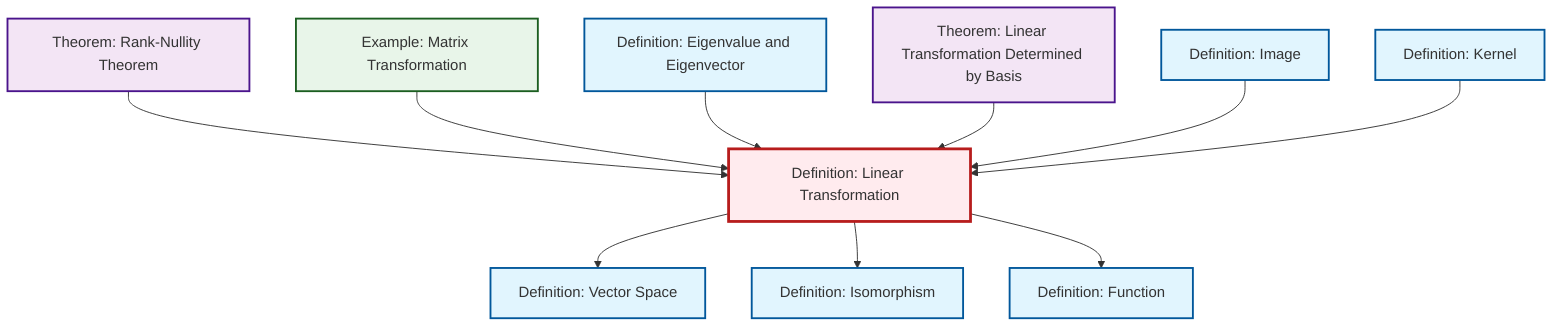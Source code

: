 graph TD
    classDef definition fill:#e1f5fe,stroke:#01579b,stroke-width:2px
    classDef theorem fill:#f3e5f5,stroke:#4a148c,stroke-width:2px
    classDef axiom fill:#fff3e0,stroke:#e65100,stroke-width:2px
    classDef example fill:#e8f5e9,stroke:#1b5e20,stroke-width:2px
    classDef current fill:#ffebee,stroke:#b71c1c,stroke-width:3px
    def-image["Definition: Image"]:::definition
    def-eigenvalue-eigenvector["Definition: Eigenvalue and Eigenvector"]:::definition
    thm-rank-nullity["Theorem: Rank-Nullity Theorem"]:::theorem
    def-kernel["Definition: Kernel"]:::definition
    def-isomorphism["Definition: Isomorphism"]:::definition
    def-vector-space["Definition: Vector Space"]:::definition
    def-linear-transformation["Definition: Linear Transformation"]:::definition
    ex-matrix-transformation["Example: Matrix Transformation"]:::example
    thm-linear-transformation-basis["Theorem: Linear Transformation Determined by Basis"]:::theorem
    def-function["Definition: Function"]:::definition
    def-linear-transformation --> def-vector-space
    def-linear-transformation --> def-isomorphism
    thm-rank-nullity --> def-linear-transformation
    ex-matrix-transformation --> def-linear-transformation
    def-eigenvalue-eigenvector --> def-linear-transformation
    thm-linear-transformation-basis --> def-linear-transformation
    def-image --> def-linear-transformation
    def-kernel --> def-linear-transformation
    def-linear-transformation --> def-function
    class def-linear-transformation current